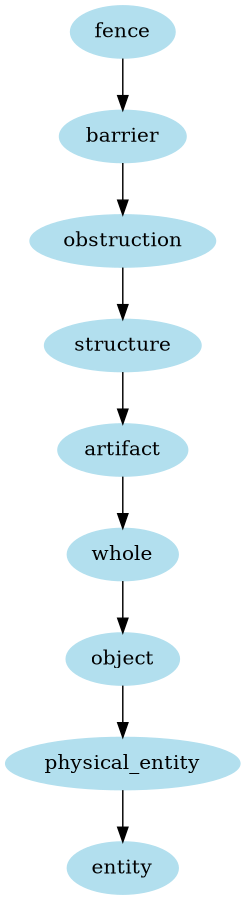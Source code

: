 digraph unix {
	node [color=lightblue2 style=filled]
	size="6,6"
	fence -> barrier
	barrier -> obstruction
	obstruction -> structure
	structure -> artifact
	artifact -> whole
	whole -> object
	object -> physical_entity
	physical_entity -> entity
}

